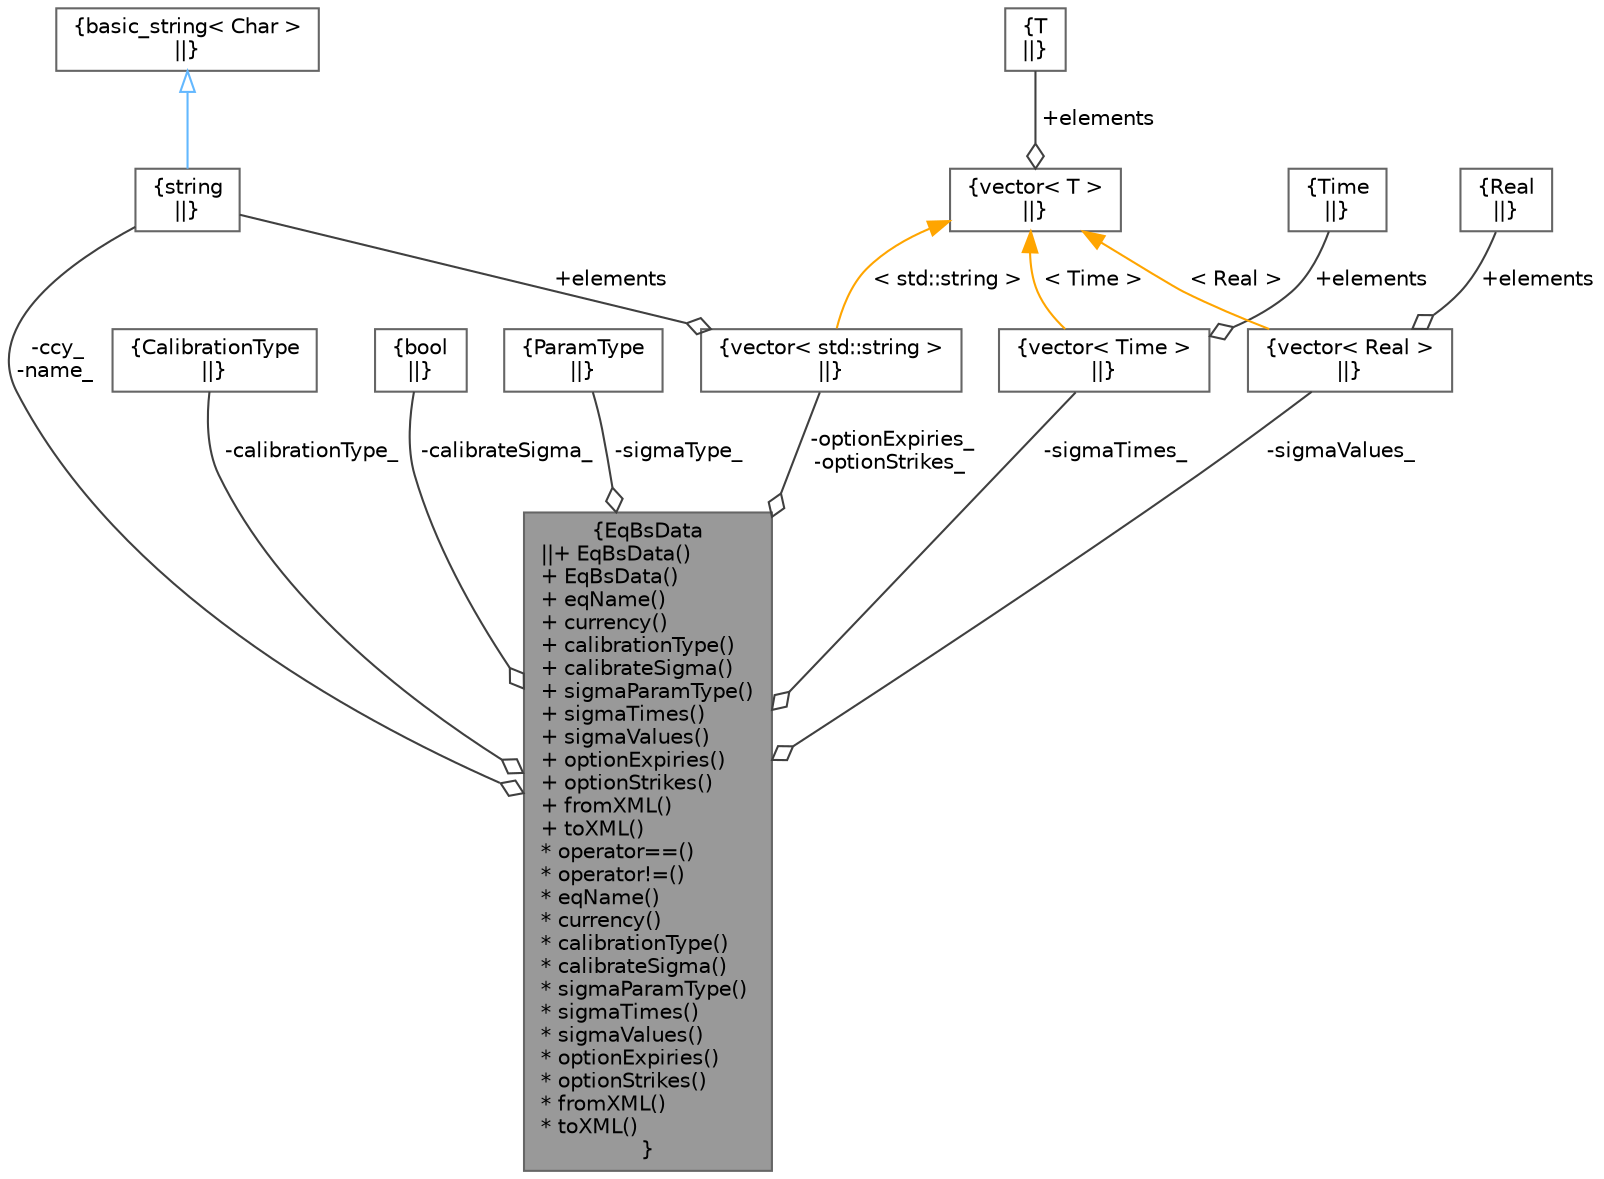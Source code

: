 digraph "EqBsData"
{
 // INTERACTIVE_SVG=YES
 // LATEX_PDF_SIZE
  bgcolor="transparent";
  edge [fontname=Helvetica,fontsize=10,labelfontname=Helvetica,labelfontsize=10];
  node [fontname=Helvetica,fontsize=10,shape=box,height=0.2,width=0.4];
  Node1 [label="{EqBsData\n||+ EqBsData()\l+ EqBsData()\l+ eqName()\l+ currency()\l+ calibrationType()\l+ calibrateSigma()\l+ sigmaParamType()\l+ sigmaTimes()\l+ sigmaValues()\l+ optionExpiries()\l+ optionStrikes()\l+ fromXML()\l+ toXML()\l* operator==()\l* operator!=()\l* eqName()\l* currency()\l* calibrationType()\l* calibrateSigma()\l* sigmaParamType()\l* sigmaTimes()\l* sigmaValues()\l* optionExpiries()\l* optionStrikes()\l* fromXML()\l* toXML()\l}",height=0.2,width=0.4,color="gray40", fillcolor="grey60", style="filled", fontcolor="black",tooltip="EQ Model Parameters."];
  Node2 -> Node1 [color="grey25",style="solid",label=" -ccy_\n-name_" ,arrowhead="odiamond"];
  Node2 [label="{string\n||}",height=0.2,width=0.4,color="gray40", fillcolor="white", style="filled",tooltip=" "];
  Node3 -> Node2 [dir="back",color="steelblue1",style="solid",arrowtail="onormal"];
  Node3 [label="{basic_string\< Char \>\n||}",height=0.2,width=0.4,color="gray40", fillcolor="white", style="filled",tooltip=" "];
  Node4 -> Node1 [color="grey25",style="solid",label=" -calibrationType_" ,arrowhead="odiamond"];
  Node4 [label="{CalibrationType\n||}",height=0.2,width=0.4,color="gray40", fillcolor="white", style="filled",tooltip=" "];
  Node5 -> Node1 [color="grey25",style="solid",label=" -calibrateSigma_" ,arrowhead="odiamond"];
  Node5 [label="{bool\n||}",height=0.2,width=0.4,color="gray40", fillcolor="white", style="filled",URL="$classbool.html",tooltip=" "];
  Node6 -> Node1 [color="grey25",style="solid",label=" -sigmaType_" ,arrowhead="odiamond"];
  Node6 [label="{ParamType\n||}",height=0.2,width=0.4,color="gray40", fillcolor="white", style="filled",tooltip=" "];
  Node7 -> Node1 [color="grey25",style="solid",label=" -sigmaTimes_" ,arrowhead="odiamond"];
  Node7 [label="{vector\< Time \>\n||}",height=0.2,width=0.4,color="gray40", fillcolor="white", style="filled",tooltip=" "];
  Node8 -> Node7 [color="grey25",style="solid",label=" +elements" ,arrowhead="odiamond"];
  Node8 [label="{Time\n||}",height=0.2,width=0.4,color="gray40", fillcolor="white", style="filled",tooltip=" "];
  Node9 -> Node7 [dir="back",color="orange",style="solid",label=" \< Time \>" ];
  Node9 [label="{vector\< T \>\n||}",height=0.2,width=0.4,color="gray40", fillcolor="white", style="filled",tooltip=" "];
  Node10 -> Node9 [color="grey25",style="solid",label=" +elements" ,arrowhead="odiamond"];
  Node10 [label="{T\n||}",height=0.2,width=0.4,color="gray40", fillcolor="white", style="filled",tooltip=" "];
  Node11 -> Node1 [color="grey25",style="solid",label=" -sigmaValues_" ,arrowhead="odiamond"];
  Node11 [label="{vector\< Real \>\n||}",height=0.2,width=0.4,color="gray40", fillcolor="white", style="filled",tooltip=" "];
  Node12 -> Node11 [color="grey25",style="solid",label=" +elements" ,arrowhead="odiamond"];
  Node12 [label="{Real\n||}",height=0.2,width=0.4,color="gray40", fillcolor="white", style="filled",tooltip=" "];
  Node9 -> Node11 [dir="back",color="orange",style="solid",label=" \< Real \>" ];
  Node13 -> Node1 [color="grey25",style="solid",label=" -optionExpiries_\n-optionStrikes_" ,arrowhead="odiamond"];
  Node13 [label="{vector\< std::string \>\n||}",height=0.2,width=0.4,color="gray40", fillcolor="white", style="filled",tooltip=" "];
  Node2 -> Node13 [color="grey25",style="solid",label=" +elements" ,arrowhead="odiamond"];
  Node9 -> Node13 [dir="back",color="orange",style="solid",label=" \< std::string \>" ];
}
